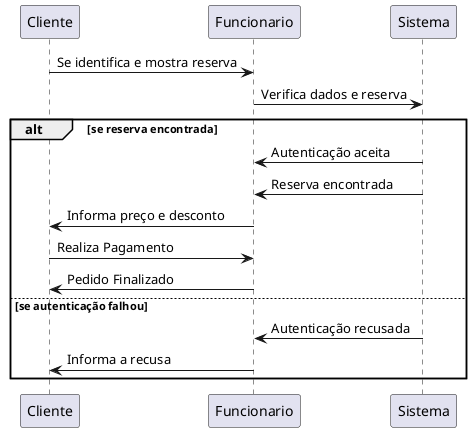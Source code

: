 @startuml

Cliente -> Funcionario : Se identifica e mostra reserva
Funcionario -> Sistema : Verifica dados e reserva
alt se reserva encontrada
    
    Sistema -> Funcionario : Autenticação aceita
    Sistema -> Funcionario : Reserva encontrada
    Funcionario -> Cliente : Informa preço e desconto
    Cliente -> Funcionario : Realiza Pagamento
    Funcionario -> Cliente : Pedido Finalizado

else se autenticação falhou

    Sistema -> Funcionario : Autenticação recusada
    Funcionario -> Cliente : Informa a recusa

end
@enduml